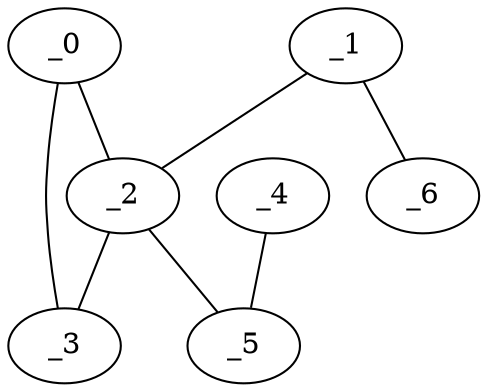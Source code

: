 graph EP1_0060 {
	_0	 [x="2.3355",
		y="3.43648"];
	_2	 [x="0.727412",
		y="0.591591"];
	_0 -- _2;
	_3	 [x="1.19889",
		y="2.63443"];
	_0 -- _3;
	_1	 [x="2.25",
		y="0.71"];
	_1 -- _2;
	_6	 [x="0.500622",
		y="0.375958"];
	_1 -- _6;
	_2 -- _3;
	_5	 [x="1.83571",
		y="1.73981"];
	_2 -- _5;
	_4	 [x="0.371543",
		y="1.82715"];
	_4 -- _5;
}
